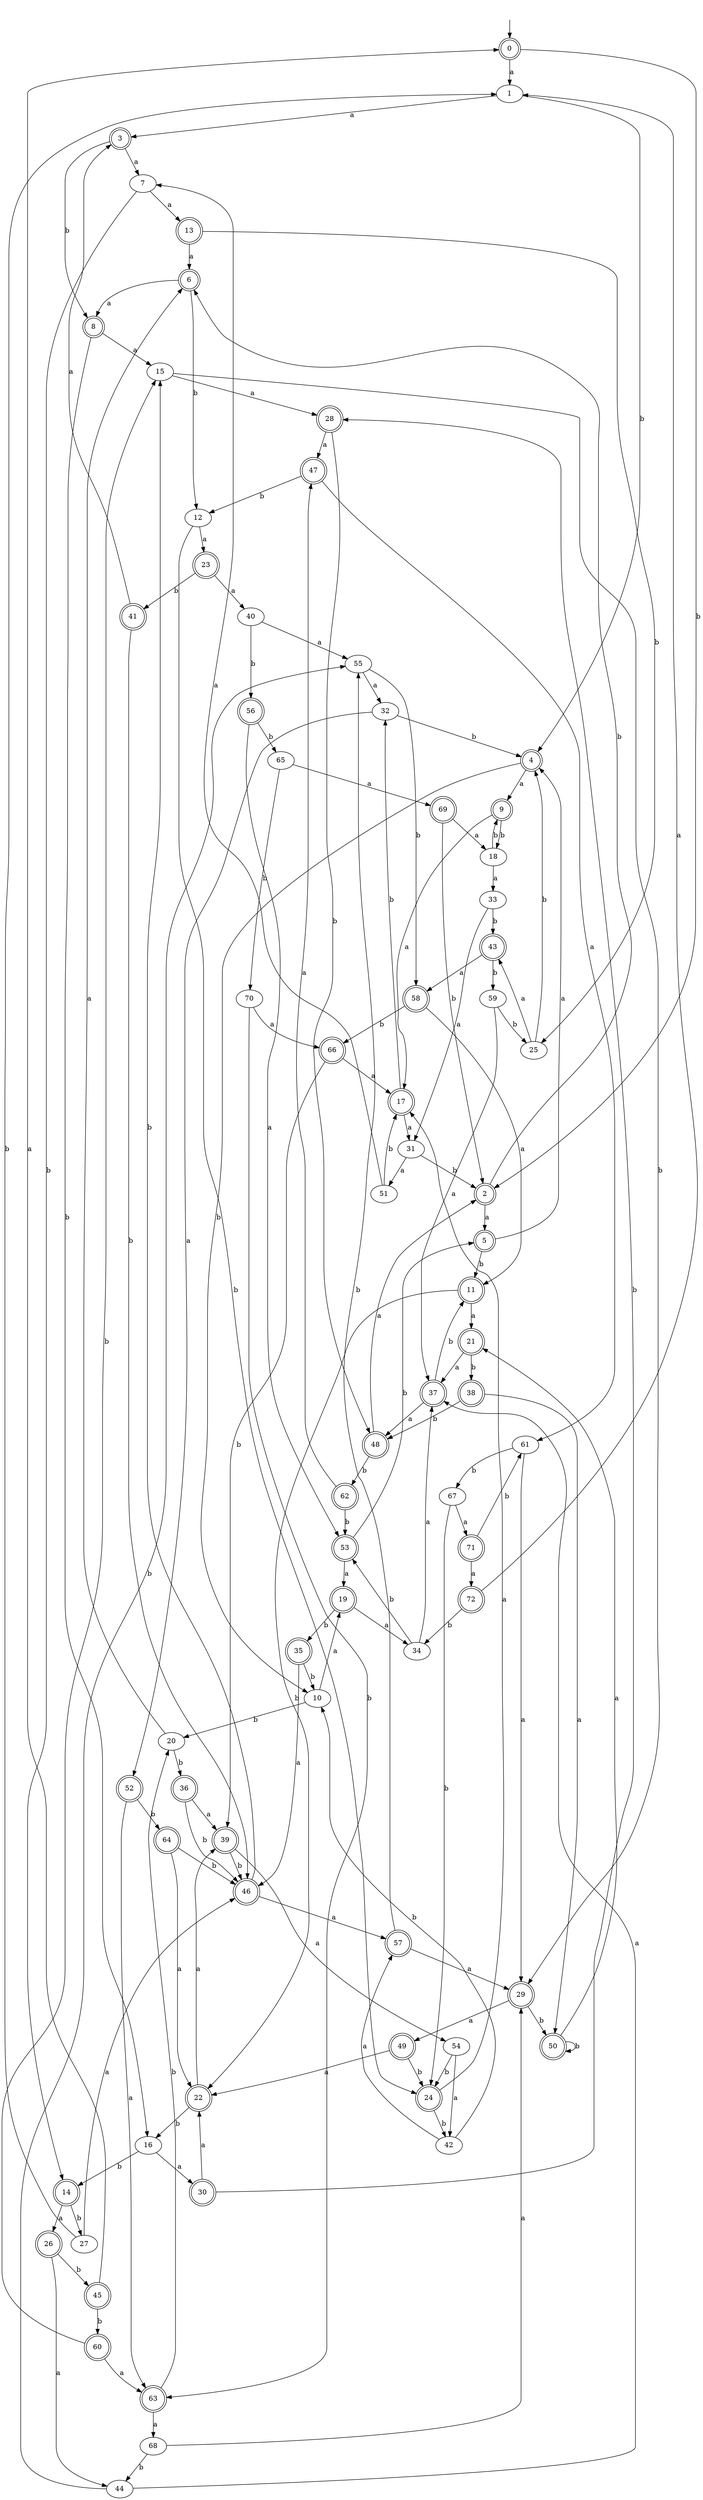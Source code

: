 digraph RandomDFA {
  __start0 [label="", shape=none];
  __start0 -> 0 [label=""];
  0 [shape=circle] [shape=doublecircle]
  0 -> 1 [label="a"]
  0 -> 2 [label="b"]
  1
  1 -> 3 [label="a"]
  1 -> 4 [label="b"]
  2 [shape=doublecircle]
  2 -> 5 [label="a"]
  2 -> 6 [label="b"]
  3 [shape=doublecircle]
  3 -> 7 [label="a"]
  3 -> 8 [label="b"]
  4 [shape=doublecircle]
  4 -> 9 [label="a"]
  4 -> 10 [label="b"]
  5 [shape=doublecircle]
  5 -> 4 [label="a"]
  5 -> 11 [label="b"]
  6 [shape=doublecircle]
  6 -> 8 [label="a"]
  6 -> 12 [label="b"]
  7
  7 -> 13 [label="a"]
  7 -> 14 [label="b"]
  8 [shape=doublecircle]
  8 -> 15 [label="a"]
  8 -> 16 [label="b"]
  9 [shape=doublecircle]
  9 -> 17 [label="a"]
  9 -> 18 [label="b"]
  10
  10 -> 19 [label="a"]
  10 -> 20 [label="b"]
  11 [shape=doublecircle]
  11 -> 21 [label="a"]
  11 -> 22 [label="b"]
  12
  12 -> 23 [label="a"]
  12 -> 24 [label="b"]
  13 [shape=doublecircle]
  13 -> 6 [label="a"]
  13 -> 25 [label="b"]
  14 [shape=doublecircle]
  14 -> 26 [label="a"]
  14 -> 27 [label="b"]
  15
  15 -> 28 [label="a"]
  15 -> 29 [label="b"]
  16
  16 -> 30 [label="a"]
  16 -> 14 [label="b"]
  17 [shape=doublecircle]
  17 -> 31 [label="a"]
  17 -> 32 [label="b"]
  18
  18 -> 33 [label="a"]
  18 -> 9 [label="b"]
  19 [shape=doublecircle]
  19 -> 34 [label="a"]
  19 -> 35 [label="b"]
  20
  20 -> 6 [label="a"]
  20 -> 36 [label="b"]
  21 [shape=doublecircle]
  21 -> 37 [label="a"]
  21 -> 38 [label="b"]
  22 [shape=doublecircle]
  22 -> 39 [label="a"]
  22 -> 16 [label="b"]
  23 [shape=doublecircle]
  23 -> 40 [label="a"]
  23 -> 41 [label="b"]
  24 [shape=doublecircle]
  24 -> 17 [label="a"]
  24 -> 42 [label="b"]
  25
  25 -> 43 [label="a"]
  25 -> 4 [label="b"]
  26 [shape=doublecircle]
  26 -> 44 [label="a"]
  26 -> 45 [label="b"]
  27
  27 -> 46 [label="a"]
  27 -> 1 [label="b"]
  28 [shape=doublecircle]
  28 -> 47 [label="a"]
  28 -> 48 [label="b"]
  29 [shape=doublecircle]
  29 -> 49 [label="a"]
  29 -> 50 [label="b"]
  30 [shape=doublecircle]
  30 -> 22 [label="a"]
  30 -> 28 [label="b"]
  31
  31 -> 51 [label="a"]
  31 -> 2 [label="b"]
  32
  32 -> 52 [label="a"]
  32 -> 4 [label="b"]
  33
  33 -> 31 [label="a"]
  33 -> 43 [label="b"]
  34
  34 -> 37 [label="a"]
  34 -> 53 [label="b"]
  35 [shape=doublecircle]
  35 -> 46 [label="a"]
  35 -> 10 [label="b"]
  36 [shape=doublecircle]
  36 -> 39 [label="a"]
  36 -> 46 [label="b"]
  37 [shape=doublecircle]
  37 -> 48 [label="a"]
  37 -> 11 [label="b"]
  38 [shape=doublecircle]
  38 -> 50 [label="a"]
  38 -> 48 [label="b"]
  39 [shape=doublecircle]
  39 -> 54 [label="a"]
  39 -> 46 [label="b"]
  40
  40 -> 55 [label="a"]
  40 -> 56 [label="b"]
  41 [shape=doublecircle]
  41 -> 3 [label="a"]
  41 -> 46 [label="b"]
  42
  42 -> 57 [label="a"]
  42 -> 10 [label="b"]
  43 [shape=doublecircle]
  43 -> 58 [label="a"]
  43 -> 59 [label="b"]
  44
  44 -> 37 [label="a"]
  44 -> 55 [label="b"]
  45 [shape=doublecircle]
  45 -> 0 [label="a"]
  45 -> 60 [label="b"]
  46 [shape=doublecircle]
  46 -> 57 [label="a"]
  46 -> 15 [label="b"]
  47 [shape=doublecircle]
  47 -> 61 [label="a"]
  47 -> 12 [label="b"]
  48 [shape=doublecircle]
  48 -> 2 [label="a"]
  48 -> 62 [label="b"]
  49 [shape=doublecircle]
  49 -> 22 [label="a"]
  49 -> 24 [label="b"]
  50 [shape=doublecircle]
  50 -> 21 [label="a"]
  50 -> 50 [label="b"]
  51
  51 -> 7 [label="a"]
  51 -> 17 [label="b"]
  52 [shape=doublecircle]
  52 -> 63 [label="a"]
  52 -> 64 [label="b"]
  53 [shape=doublecircle]
  53 -> 19 [label="a"]
  53 -> 5 [label="b"]
  54
  54 -> 42 [label="a"]
  54 -> 24 [label="b"]
  55
  55 -> 32 [label="a"]
  55 -> 58 [label="b"]
  56 [shape=doublecircle]
  56 -> 53 [label="a"]
  56 -> 65 [label="b"]
  57 [shape=doublecircle]
  57 -> 29 [label="a"]
  57 -> 55 [label="b"]
  58 [shape=doublecircle]
  58 -> 11 [label="a"]
  58 -> 66 [label="b"]
  59
  59 -> 37 [label="a"]
  59 -> 25 [label="b"]
  60 [shape=doublecircle]
  60 -> 63 [label="a"]
  60 -> 15 [label="b"]
  61
  61 -> 29 [label="a"]
  61 -> 67 [label="b"]
  62 [shape=doublecircle]
  62 -> 47 [label="a"]
  62 -> 53 [label="b"]
  63 [shape=doublecircle]
  63 -> 68 [label="a"]
  63 -> 20 [label="b"]
  64 [shape=doublecircle]
  64 -> 22 [label="a"]
  64 -> 46 [label="b"]
  65
  65 -> 69 [label="a"]
  65 -> 70 [label="b"]
  66 [shape=doublecircle]
  66 -> 17 [label="a"]
  66 -> 39 [label="b"]
  67
  67 -> 71 [label="a"]
  67 -> 24 [label="b"]
  68
  68 -> 29 [label="a"]
  68 -> 44 [label="b"]
  69 [shape=doublecircle]
  69 -> 18 [label="a"]
  69 -> 2 [label="b"]
  70
  70 -> 66 [label="a"]
  70 -> 63 [label="b"]
  71 [shape=doublecircle]
  71 -> 72 [label="a"]
  71 -> 61 [label="b"]
  72 [shape=doublecircle]
  72 -> 1 [label="a"]
  72 -> 34 [label="b"]
}
